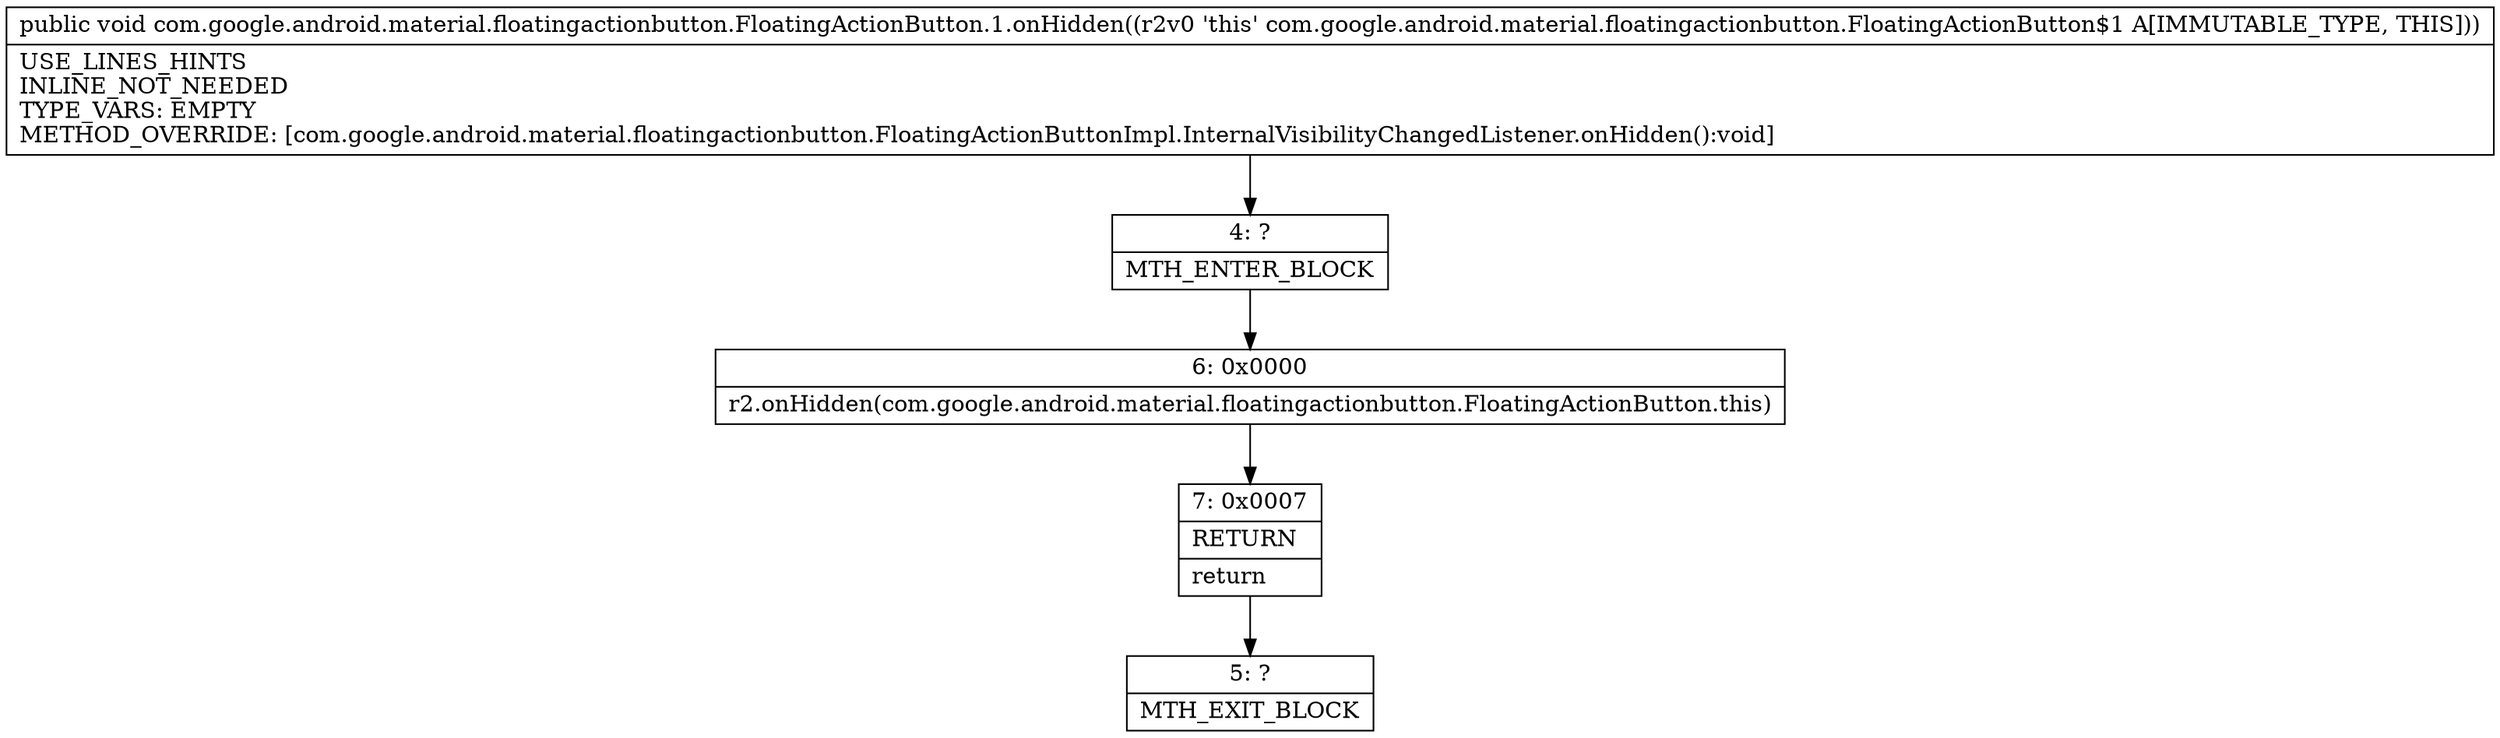 digraph "CFG forcom.google.android.material.floatingactionbutton.FloatingActionButton.1.onHidden()V" {
Node_4 [shape=record,label="{4\:\ ?|MTH_ENTER_BLOCK\l}"];
Node_6 [shape=record,label="{6\:\ 0x0000|r2.onHidden(com.google.android.material.floatingactionbutton.FloatingActionButton.this)\l}"];
Node_7 [shape=record,label="{7\:\ 0x0007|RETURN\l|return\l}"];
Node_5 [shape=record,label="{5\:\ ?|MTH_EXIT_BLOCK\l}"];
MethodNode[shape=record,label="{public void com.google.android.material.floatingactionbutton.FloatingActionButton.1.onHidden((r2v0 'this' com.google.android.material.floatingactionbutton.FloatingActionButton$1 A[IMMUTABLE_TYPE, THIS]))  | USE_LINES_HINTS\lINLINE_NOT_NEEDED\lTYPE_VARS: EMPTY\lMETHOD_OVERRIDE: [com.google.android.material.floatingactionbutton.FloatingActionButtonImpl.InternalVisibilityChangedListener.onHidden():void]\l}"];
MethodNode -> Node_4;Node_4 -> Node_6;
Node_6 -> Node_7;
Node_7 -> Node_5;
}


